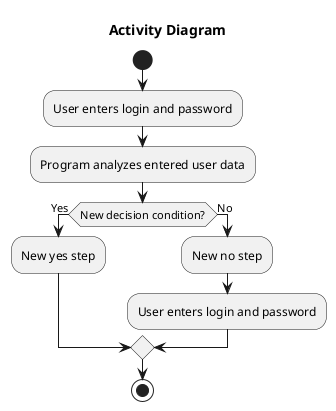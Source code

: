 @startuml
title Activity Diagram 

start
:User enters login and password;
:Program analyzes entered user data;
if (New decision condition?) then (Yes)
 :New yes step;
else (No)
 :New no step;
 :User enters login and password;
endif
stop

@enduml
